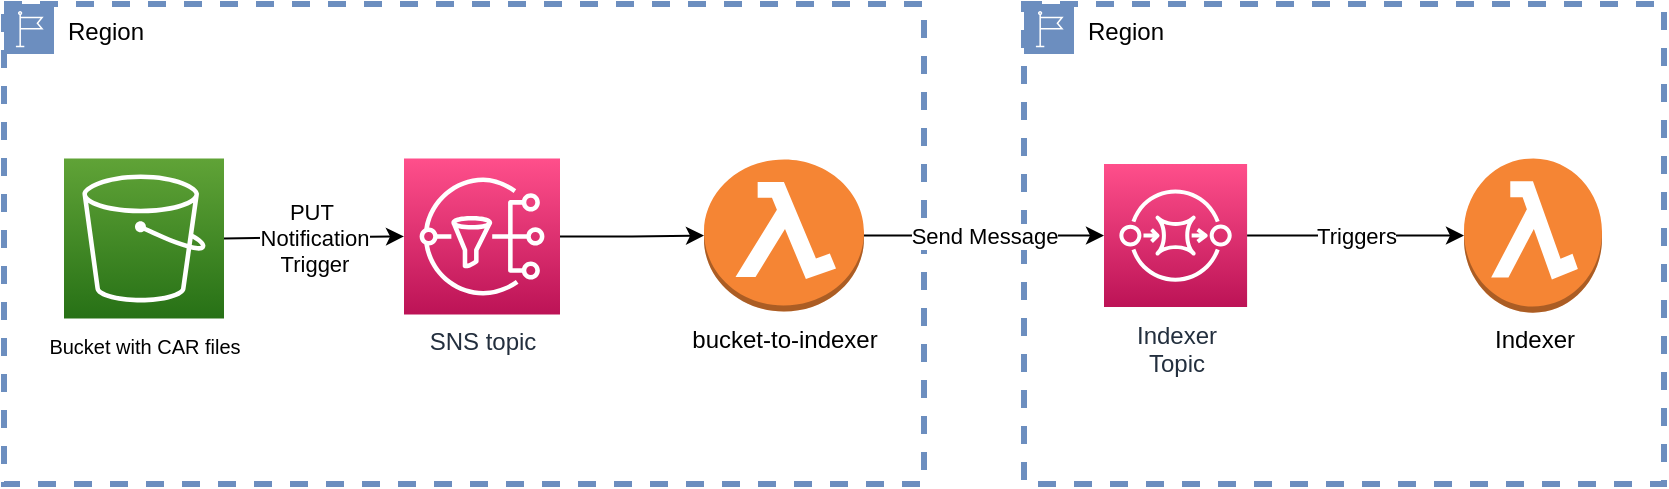 <mxfile version="20.0.1" type="device"><diagram id="eZa-9LLl5oNsTdw1xYCN" name="v0.1"><mxGraphModel dx="1740" dy="-416" grid="1" gridSize="10" guides="1" tooltips="1" connect="1" arrows="1" fold="1" page="1" pageScale="1" pageWidth="850" pageHeight="1100" math="0" shadow="0"><root><mxCell id="0"/><mxCell id="1" parent="0"/><mxCell id="TKFr8CMlNN-vPveaRyrC-2" value="Region" style="points=[[0,0],[0.25,0],[0.5,0],[0.75,0],[1,0],[1,0.25],[1,0.5],[1,0.75],[1,1],[0.75,1],[0.5,1],[0.25,1],[0,1],[0,0.75],[0,0.5],[0,0.25]];outlineConnect=0;html=1;whiteSpace=wrap;fontSize=12;fontStyle=0;shape=mxgraph.aws4.group;grIcon=mxgraph.aws4.group_region;strokeColor=#6c8ebf;fillColor=none;verticalAlign=top;align=left;spacingLeft=30;dashed=1;strokeWidth=3;" parent="1" vertex="1"><mxGeometry x="-330" y="1140" width="320" height="240" as="geometry"/></mxCell><mxCell id="04ScRB_U9uKEca2SI4IN-1" value="Region" style="points=[[0,0],[0.25,0],[0.5,0],[0.75,0],[1,0],[1,0.25],[1,0.5],[1,0.75],[1,1],[0.75,1],[0.5,1],[0.25,1],[0,1],[0,0.75],[0,0.5],[0,0.25]];outlineConnect=0;html=1;whiteSpace=wrap;fontSize=12;fontStyle=0;shape=mxgraph.aws4.group;grIcon=mxgraph.aws4.group_region;strokeColor=#6c8ebf;fillColor=none;verticalAlign=top;align=left;spacingLeft=30;dashed=1;strokeWidth=3;" parent="1" vertex="1"><mxGeometry x="-840" y="1140" width="460" height="240" as="geometry"/></mxCell><mxCell id="TKFr8CMlNN-vPveaRyrC-3" value="&lt;font color=&quot;#000000&quot;&gt;&lt;span style=&quot;font-size: 10px&quot;&gt;Bucket with CAR files&lt;/span&gt;&lt;/font&gt;" style="sketch=0;points=[[0,0,0],[0.25,0,0],[0.5,0,0],[0.75,0,0],[1,0,0],[0,1,0],[0.25,1,0],[0.5,1,0],[0.75,1,0],[1,1,0],[0,0.25,0],[0,0.5,0],[0,0.75,0],[1,0.25,0],[1,0.5,0],[1,0.75,0]];outlineConnect=0;fontColor=#232F3E;gradientColor=#60A337;gradientDirection=north;fillColor=#277116;strokeColor=#ffffff;dashed=0;verticalLabelPosition=bottom;verticalAlign=top;align=center;html=1;fontSize=12;fontStyle=0;aspect=fixed;shape=mxgraph.aws4.resourceIcon;resIcon=mxgraph.aws4.s3;" parent="1" vertex="1"><mxGeometry x="-810" y="1217.21" width="80" height="80" as="geometry"/></mxCell><mxCell id="TKFr8CMlNN-vPveaRyrC-4" value="bucket-to-indexer&lt;br&gt;" style="outlineConnect=0;dashed=0;verticalLabelPosition=bottom;verticalAlign=top;align=center;html=1;shape=mxgraph.aws3.lambda_function;fillColor=#F58534;gradientColor=none;" parent="1" vertex="1"><mxGeometry x="-490" y="1217.78" width="80" height="76" as="geometry"/></mxCell><mxCell id="TKFr8CMlNN-vPveaRyrC-5" value="Indexer&lt;br&gt;Topic" style="sketch=0;points=[[0,0,0],[0.25,0,0],[0.5,0,0],[0.75,0,0],[1,0,0],[0,1,0],[0.25,1,0],[0.5,1,0],[0.75,1,0],[1,1,0],[0,0.25,0],[0,0.5,0],[0,0.75,0],[1,0.25,0],[1,0.5,0],[1,0.75,0]];outlineConnect=0;fontColor=#232F3E;gradientColor=#FF4F8B;gradientDirection=north;fillColor=#BC1356;strokeColor=#ffffff;dashed=0;verticalLabelPosition=bottom;verticalAlign=top;align=center;html=1;fontSize=12;fontStyle=0;aspect=fixed;shape=mxgraph.aws4.resourceIcon;resIcon=mxgraph.aws4.sqs;" parent="1" vertex="1"><mxGeometry x="-290" y="1220.0" width="71.55" height="71.55" as="geometry"/></mxCell><mxCell id="TKFr8CMlNN-vPveaRyrC-7" value="Indexer" style="outlineConnect=0;dashed=0;verticalLabelPosition=bottom;verticalAlign=top;align=center;html=1;shape=mxgraph.aws3.lambda_function;fillColor=#F58534;gradientColor=none;" parent="1" vertex="1"><mxGeometry x="-110.0" y="1217.21" width="69" height="77.13" as="geometry"/></mxCell><mxCell id="TKFr8CMlNN-vPveaRyrC-8" value="PUT&amp;nbsp;&lt;br&gt;Notification&lt;br&gt;Trigger" style="endArrow=classic;html=1;rounded=0;exitX=1;exitY=0.5;exitDx=0;exitDy=0;exitPerimeter=0;entryX=0;entryY=0.5;entryDx=0;entryDy=0;entryPerimeter=0;" parent="1" source="TKFr8CMlNN-vPveaRyrC-3" target="g13WF4V3oR-AG37K7z0b-1" edge="1"><mxGeometry width="50" height="50" relative="1" as="geometry"><mxPoint x="-730" y="1290" as="sourcePoint"/><mxPoint x="-680" y="1240" as="targetPoint"/></mxGeometry></mxCell><mxCell id="TKFr8CMlNN-vPveaRyrC-9" value="Send Message" style="endArrow=classic;html=1;rounded=0;entryX=0;entryY=0.5;entryDx=0;entryDy=0;entryPerimeter=0;" parent="1" source="TKFr8CMlNN-vPveaRyrC-4" target="TKFr8CMlNN-vPveaRyrC-5" edge="1"><mxGeometry width="50" height="50" relative="1" as="geometry"><mxPoint x="-480" y="1310" as="sourcePoint"/><mxPoint x="-430" y="1260" as="targetPoint"/></mxGeometry></mxCell><mxCell id="TKFr8CMlNN-vPveaRyrC-10" value="Triggers" style="endArrow=classic;html=1;rounded=0;exitX=1;exitY=0.5;exitDx=0;exitDy=0;exitPerimeter=0;entryX=0;entryY=0.5;entryDx=0;entryDy=0;entryPerimeter=0;" parent="1" source="TKFr8CMlNN-vPveaRyrC-5" target="TKFr8CMlNN-vPveaRyrC-7" edge="1"><mxGeometry width="50" height="50" relative="1" as="geometry"><mxPoint x="-160" y="1290" as="sourcePoint"/><mxPoint x="-110" y="1240" as="targetPoint"/></mxGeometry></mxCell><mxCell id="g13WF4V3oR-AG37K7z0b-2" style="edgeStyle=orthogonalEdgeStyle;rounded=0;orthogonalLoop=1;jettySize=auto;html=1;exitX=1;exitY=0.5;exitDx=0;exitDy=0;exitPerimeter=0;" edge="1" parent="1" source="g13WF4V3oR-AG37K7z0b-1" target="TKFr8CMlNN-vPveaRyrC-4"><mxGeometry relative="1" as="geometry"/></mxCell><mxCell id="g13WF4V3oR-AG37K7z0b-1" value="SNS topic" style="sketch=0;points=[[0,0,0],[0.25,0,0],[0.5,0,0],[0.75,0,0],[1,0,0],[0,1,0],[0.25,1,0],[0.5,1,0],[0.75,1,0],[1,1,0],[0,0.25,0],[0,0.5,0],[0,0.75,0],[1,0.25,0],[1,0.5,0],[1,0.75,0]];outlineConnect=0;fontColor=#232F3E;gradientColor=#FF4F8B;gradientDirection=north;fillColor=#BC1356;strokeColor=#ffffff;dashed=0;verticalLabelPosition=bottom;verticalAlign=top;align=center;html=1;fontSize=12;fontStyle=0;aspect=fixed;shape=mxgraph.aws4.resourceIcon;resIcon=mxgraph.aws4.sns;" vertex="1" parent="1"><mxGeometry x="-640" y="1217.21" width="78" height="78" as="geometry"/></mxCell></root></mxGraphModel></diagram></mxfile>
